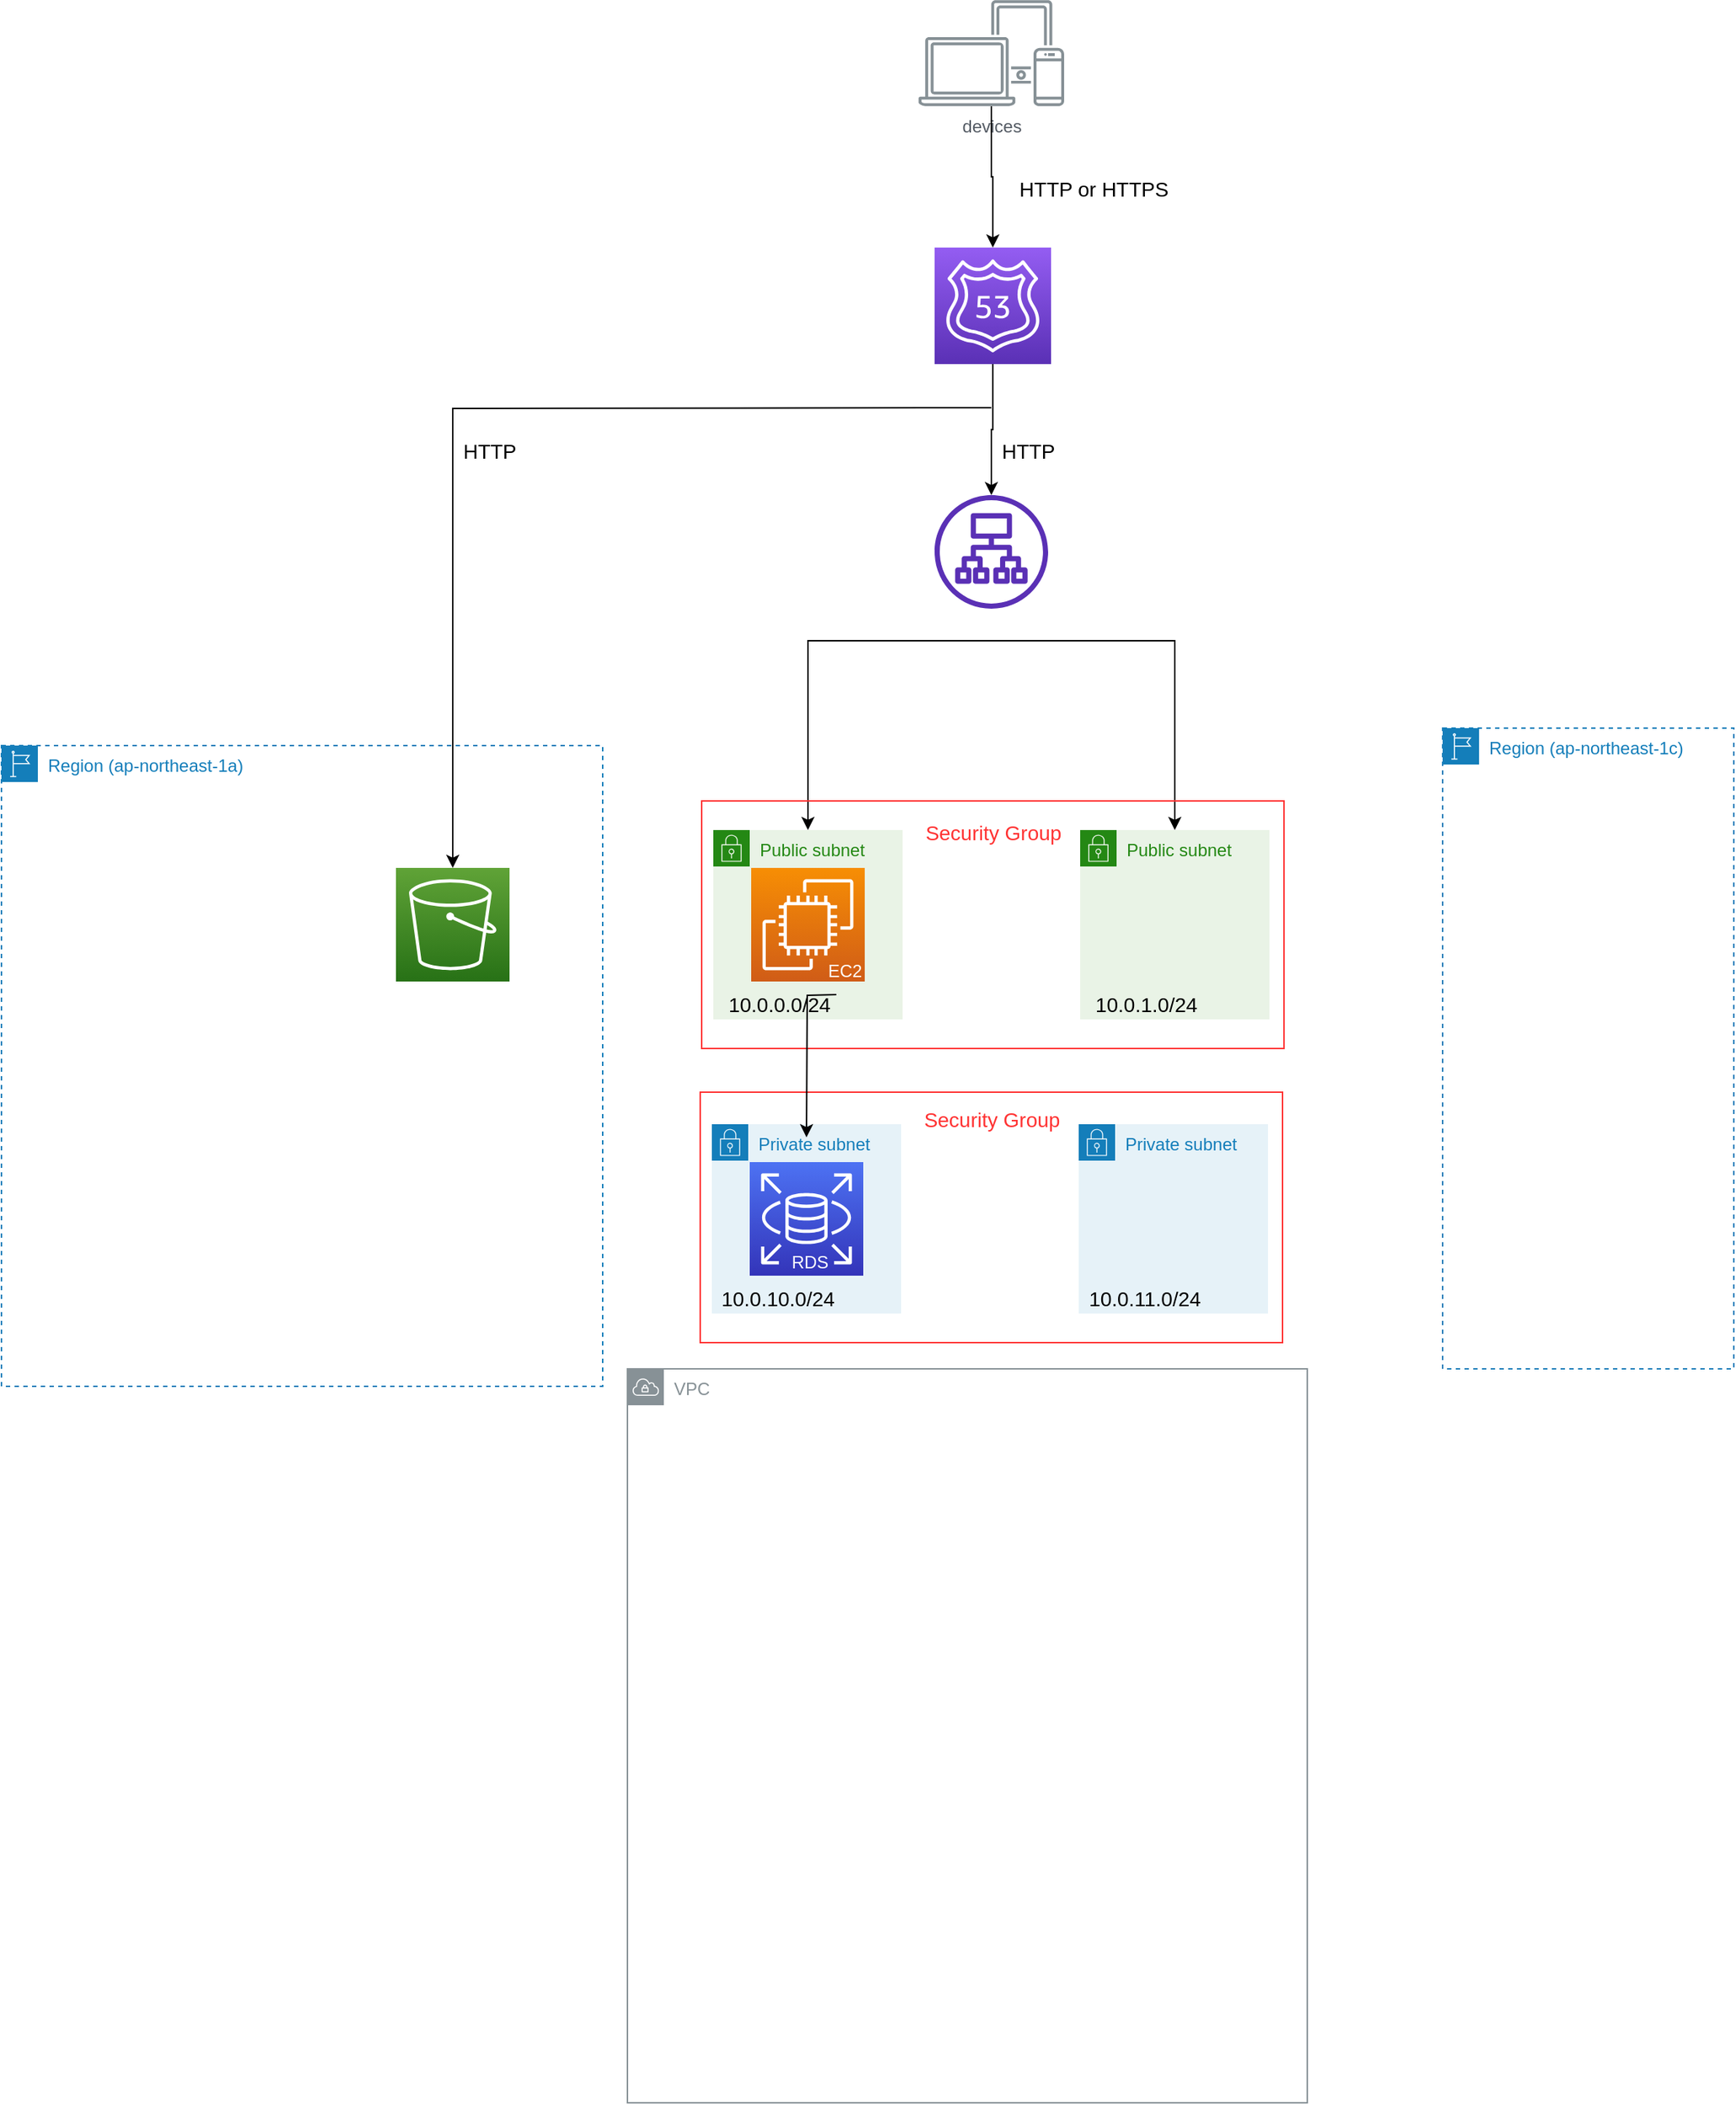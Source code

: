 <mxfile version="14.6.10" type="github">
  <diagram id="Ht1M8jgEwFfnCIfOTk4-" name="Page-1">
    <mxGraphModel dx="2346" dy="1422" grid="1" gridSize="10" guides="1" tooltips="1" connect="1" arrows="1" fold="1" page="1" pageScale="1" pageWidth="1169" pageHeight="827" math="0" shadow="0">
      <root>
        <mxCell id="0" />
        <mxCell id="1" parent="0" />
        <mxCell id="elFsV576toSTreKgKbLv-33" value="" style="rounded=0;whiteSpace=wrap;html=1;strokeColor=#FF3333;fillColor=none;" vertex="1" parent="1">
          <mxGeometry x="360" y="690" width="400" height="172" as="geometry" />
        </mxCell>
        <mxCell id="elFsV576toSTreKgKbLv-2" value="" style="points=[[0,0,0],[0.25,0,0],[0.5,0,0],[0.75,0,0],[1,0,0],[0,1,0],[0.25,1,0],[0.5,1,0],[0.75,1,0],[1,1,0],[0,0.25,0],[0,0.5,0],[0,0.75,0],[1,0.25,0],[1,0.5,0],[1,0.75,0]];outlineConnect=0;fontColor=#232F3E;gradientColor=#945DF2;gradientDirection=north;fillColor=#5A30B5;strokeColor=#ffffff;dashed=0;verticalLabelPosition=bottom;verticalAlign=top;align=center;html=1;fontSize=12;fontStyle=0;aspect=fixed;shape=mxgraph.aws4.resourceIcon;resIcon=mxgraph.aws4.route_53;" vertex="1" parent="1">
          <mxGeometry x="521" y="110" width="80" height="80" as="geometry" />
        </mxCell>
        <mxCell id="elFsV576toSTreKgKbLv-3" value="" style="outlineConnect=0;fontColor=#232F3E;gradientColor=none;fillColor=#5A30B5;strokeColor=none;dashed=0;verticalLabelPosition=bottom;verticalAlign=top;align=center;html=1;fontSize=12;fontStyle=0;aspect=fixed;pointerEvents=1;shape=mxgraph.aws4.application_load_balancer;" vertex="1" parent="1">
          <mxGeometry x="521" y="280" width="78" height="78" as="geometry" />
        </mxCell>
        <mxCell id="elFsV576toSTreKgKbLv-59" value="" style="edgeStyle=orthogonalEdgeStyle;rounded=0;orthogonalLoop=1;jettySize=auto;html=1;entryX=0.5;entryY=0;entryDx=0;entryDy=0;entryPerimeter=0;" edge="1" parent="1" source="elFsV576toSTreKgKbLv-9" target="elFsV576toSTreKgKbLv-2">
          <mxGeometry relative="1" as="geometry">
            <mxPoint x="560" y="50" as="sourcePoint" />
            <mxPoint x="560" y="101" as="targetPoint" />
          </mxGeometry>
        </mxCell>
        <mxCell id="elFsV576toSTreKgKbLv-9" value="devices" style="outlineConnect=0;gradientColor=none;fontColor=#545B64;strokeColor=none;fillColor=#879196;dashed=0;verticalLabelPosition=bottom;verticalAlign=top;align=center;html=1;fontSize=12;fontStyle=0;aspect=fixed;shape=mxgraph.aws4.illustration_devices;pointerEvents=1" vertex="1" parent="1">
          <mxGeometry x="510" y="-60" width="100" height="73" as="geometry" />
        </mxCell>
        <mxCell id="elFsV576toSTreKgKbLv-61" value="&lt;font style=&quot;font-size: 14px&quot;&gt;HTTP or HTTPS&lt;/font&gt;" style="text;html=1;align=center;verticalAlign=middle;resizable=0;points=[];autosize=1;strokeColor=none;" vertex="1" parent="1">
          <mxGeometry x="570" y="60" width="120" height="20" as="geometry" />
        </mxCell>
        <mxCell id="elFsV576toSTreKgKbLv-62" value="" style="endArrow=classic;html=1;rounded=0;edgeStyle=orthogonalEdgeStyle;exitX=0.5;exitY=1;exitDx=0;exitDy=0;exitPerimeter=0;" edge="1" parent="1" source="elFsV576toSTreKgKbLv-2" target="elFsV576toSTreKgKbLv-3">
          <mxGeometry width="50" height="50" relative="1" as="geometry">
            <mxPoint x="585" y="210" as="sourcePoint" />
            <mxPoint x="635" y="160" as="targetPoint" />
          </mxGeometry>
        </mxCell>
        <mxCell id="elFsV576toSTreKgKbLv-66" value="&lt;font style=&quot;font-size: 14px&quot;&gt;HTTP&lt;/font&gt;" style="text;html=1;align=center;verticalAlign=middle;resizable=0;points=[];autosize=1;strokeColor=none;" vertex="1" parent="1">
          <mxGeometry x="560" y="240" width="50" height="20" as="geometry" />
        </mxCell>
        <mxCell id="elFsV576toSTreKgKbLv-67" value="&lt;font style=&quot;font-size: 14px&quot;&gt;HTTP&lt;/font&gt;" style="text;html=1;align=center;verticalAlign=middle;resizable=0;points=[];autosize=1;strokeColor=none;" vertex="1" parent="1">
          <mxGeometry x="190" y="240" width="50" height="20" as="geometry" />
        </mxCell>
        <mxCell id="elFsV576toSTreKgKbLv-71" value="" style="endArrow=classic;html=1;rounded=0;edgeStyle=orthogonalEdgeStyle;entryX=0.5;entryY=0;entryDx=0;entryDy=0;entryPerimeter=0;" edge="1" parent="1" target="elFsV576toSTreKgKbLv-4">
          <mxGeometry width="50" height="50" relative="1" as="geometry">
            <mxPoint x="560" y="220" as="sourcePoint" />
            <mxPoint x="411" y="270" as="targetPoint" />
          </mxGeometry>
        </mxCell>
        <mxCell id="elFsV576toSTreKgKbLv-72" value="" style="edgeStyle=elbowEdgeStyle;elbow=horizontal;endArrow=classic;html=1;rounded=0;entryX=0.5;entryY=0;entryDx=0;entryDy=0;" edge="1" parent="1" target="elFsV576toSTreKgKbLv-12">
          <mxGeometry width="50" height="50" relative="1" as="geometry">
            <mxPoint x="560" y="380" as="sourcePoint" />
            <mxPoint x="434" y="430" as="targetPoint" />
            <Array as="points">
              <mxPoint x="434" y="440" />
            </Array>
          </mxGeometry>
        </mxCell>
        <mxCell id="elFsV576toSTreKgKbLv-49" value="Region (ap-northeast-1a)" style="points=[[0,0],[0.25,0],[0.5,0],[0.75,0],[1,0],[1,0.25],[1,0.5],[1,0.75],[1,1],[0.75,1],[0.5,1],[0.25,1],[0,1],[0,0.75],[0,0.5],[0,0.25]];outlineConnect=0;gradientColor=none;html=1;whiteSpace=wrap;fontSize=12;fontStyle=0;shape=mxgraph.aws4.group;grIcon=mxgraph.aws4.group_region;strokeColor=#147EBA;fillColor=none;verticalAlign=top;align=left;spacingLeft=30;fontColor=#147EBA;dashed=1;" vertex="1" parent="1">
          <mxGeometry x="-120" y="452" width="413" height="440" as="geometry" />
        </mxCell>
        <mxCell id="elFsV576toSTreKgKbLv-73" value="" style="endArrow=classic;html=1;rounded=0;edgeStyle=orthogonalEdgeStyle;entryX=0.5;entryY=0;entryDx=0;entryDy=0;" edge="1" parent="1" target="elFsV576toSTreKgKbLv-14">
          <mxGeometry width="50" height="50" relative="1" as="geometry">
            <mxPoint x="560" y="380" as="sourcePoint" />
            <mxPoint x="700" y="420" as="targetPoint" />
            <Array as="points">
              <mxPoint x="686" y="380" />
            </Array>
          </mxGeometry>
        </mxCell>
        <mxCell id="elFsV576toSTreKgKbLv-25" value="" style="rounded=0;whiteSpace=wrap;html=1;strokeColor=#FF3333;fillColor=none;" vertex="1" parent="1">
          <mxGeometry x="361" y="490" width="400" height="170" as="geometry" />
        </mxCell>
        <mxCell id="elFsV576toSTreKgKbLv-13" value="" style="group" vertex="1" connectable="0" parent="1">
          <mxGeometry x="369" y="510" width="130" height="130" as="geometry" />
        </mxCell>
        <mxCell id="elFsV576toSTreKgKbLv-12" value="Public subnet" style="points=[[0,0],[0.25,0],[0.5,0],[0.75,0],[1,0],[1,0.25],[1,0.5],[1,0.75],[1,1],[0.75,1],[0.5,1],[0.25,1],[0,1],[0,0.75],[0,0.5],[0,0.25]];outlineConnect=0;gradientColor=none;html=1;whiteSpace=wrap;fontSize=12;fontStyle=0;shape=mxgraph.aws4.group;grIcon=mxgraph.aws4.group_security_group;grStroke=0;strokeColor=#248814;fillColor=#E9F3E6;verticalAlign=top;align=left;spacingLeft=30;fontColor=#248814;dashed=0;" vertex="1" parent="elFsV576toSTreKgKbLv-13">
          <mxGeometry width="130" height="130" as="geometry" />
        </mxCell>
        <mxCell id="elFsV576toSTreKgKbLv-10" value="" style="points=[[0,0,0],[0.25,0,0],[0.5,0,0],[0.75,0,0],[1,0,0],[0,1,0],[0.25,1,0],[0.5,1,0],[0.75,1,0],[1,1,0],[0,0.25,0],[0,0.5,0],[0,0.75,0],[1,0.25,0],[1,0.5,0],[1,0.75,0]];outlineConnect=0;fontColor=#232F3E;gradientColor=#F78E04;gradientDirection=north;fillColor=#D05C17;strokeColor=#ffffff;dashed=0;verticalLabelPosition=bottom;verticalAlign=top;align=center;html=1;fontSize=12;fontStyle=0;aspect=fixed;shape=mxgraph.aws4.resourceIcon;resIcon=mxgraph.aws4.ec2;" vertex="1" parent="elFsV576toSTreKgKbLv-13">
          <mxGeometry x="26" y="26" width="78" height="78" as="geometry" />
        </mxCell>
        <mxCell id="elFsV576toSTreKgKbLv-20" value="&lt;font style=&quot;font-size: 14px&quot;&gt;10.0.0.0/24&lt;/font&gt;" style="text;html=1;align=center;verticalAlign=middle;resizable=0;points=[];autosize=1;strokeColor=none;" vertex="1" parent="elFsV576toSTreKgKbLv-13">
          <mxGeometry y="110" width="90" height="20" as="geometry" />
        </mxCell>
        <mxCell id="elFsV576toSTreKgKbLv-46" value="&lt;span style=&quot;font-size: 14px&quot;&gt;&lt;font color=&quot;#ff3333&quot;&gt;Security Group&lt;/font&gt;&lt;/span&gt;" style="text;html=1;align=center;verticalAlign=middle;resizable=0;points=[];autosize=1;strokeColor=none;" vertex="1" parent="1">
          <mxGeometry x="506" y="502" width="110" height="20" as="geometry" />
        </mxCell>
        <mxCell id="elFsV576toSTreKgKbLv-51" value="&lt;font color=&quot;#ffffff&quot;&gt;S3&lt;/font&gt;" style="text;html=1;align=center;verticalAlign=middle;resizable=0;points=[];autosize=1;strokeColor=none;" vertex="1" parent="1">
          <mxGeometry x="253" y="598" width="30" height="20" as="geometry" />
        </mxCell>
        <mxCell id="elFsV576toSTreKgKbLv-52" value="&lt;font color=&quot;#ffffff&quot;&gt;EC2&lt;/font&gt;" style="text;html=1;align=center;verticalAlign=middle;resizable=0;points=[];autosize=1;strokeColor=none;" vertex="1" parent="1">
          <mxGeometry x="439" y="597" width="40" height="20" as="geometry" />
        </mxCell>
        <mxCell id="elFsV576toSTreKgKbLv-4" value="" style="points=[[0,0,0],[0.25,0,0],[0.5,0,0],[0.75,0,0],[1,0,0],[0,1,0],[0.25,1,0],[0.5,1,0],[0.75,1,0],[1,1,0],[0,0.25,0],[0,0.5,0],[0,0.75,0],[1,0.25,0],[1,0.5,0],[1,0.75,0]];outlineConnect=0;fontColor=#232F3E;gradientColor=#60A337;gradientDirection=north;fillColor=#277116;strokeColor=#ffffff;dashed=0;verticalLabelPosition=bottom;verticalAlign=top;align=center;html=1;fontSize=12;fontStyle=0;aspect=fixed;shape=mxgraph.aws4.resourceIcon;resIcon=mxgraph.aws4.s3;" vertex="1" parent="1">
          <mxGeometry x="151" y="536" width="78" height="78" as="geometry" />
        </mxCell>
        <mxCell id="elFsV576toSTreKgKbLv-14" value="Public subnet" style="points=[[0,0],[0.25,0],[0.5,0],[0.75,0],[1,0],[1,0.25],[1,0.5],[1,0.75],[1,1],[0.75,1],[0.5,1],[0.25,1],[0,1],[0,0.75],[0,0.5],[0,0.25]];outlineConnect=0;gradientColor=none;html=1;whiteSpace=wrap;fontSize=12;fontStyle=0;shape=mxgraph.aws4.group;grIcon=mxgraph.aws4.group_security_group;grStroke=0;strokeColor=#248814;fillColor=#E9F3E6;verticalAlign=top;align=left;spacingLeft=30;fontColor=#248814;dashed=0;" vertex="1" parent="1">
          <mxGeometry x="621" y="510" width="130" height="130" as="geometry" />
        </mxCell>
        <mxCell id="elFsV576toSTreKgKbLv-21" value="&lt;font style=&quot;font-size: 14px&quot;&gt;10.0.1.0/24&lt;/font&gt;" style="text;html=1;align=center;verticalAlign=middle;resizable=0;points=[];autosize=1;strokeColor=none;" vertex="1" parent="1">
          <mxGeometry x="621" y="620" width="90" height="20" as="geometry" />
        </mxCell>
        <mxCell id="elFsV576toSTreKgKbLv-47" value="Region (ap-northeast-1c)" style="points=[[0,0],[0.25,0],[0.5,0],[0.75,0],[1,0],[1,0.25],[1,0.5],[1,0.75],[1,1],[0.75,1],[0.5,1],[0.25,1],[0,1],[0,0.75],[0,0.5],[0,0.25]];outlineConnect=0;gradientColor=none;html=1;whiteSpace=wrap;fontSize=12;fontStyle=0;shape=mxgraph.aws4.group;grIcon=mxgraph.aws4.group_region;strokeColor=#147EBA;fillColor=none;verticalAlign=top;align=left;spacingLeft=30;fontColor=#147EBA;dashed=1;" vertex="1" parent="1">
          <mxGeometry x="870" y="440" width="200" height="440" as="geometry" />
        </mxCell>
        <mxCell id="elFsV576toSTreKgKbLv-29" value="" style="group" vertex="1" connectable="0" parent="1">
          <mxGeometry x="620" y="712" width="130" height="130" as="geometry" />
        </mxCell>
        <mxCell id="elFsV576toSTreKgKbLv-19" value="Private subnet" style="points=[[0,0],[0.25,0],[0.5,0],[0.75,0],[1,0],[1,0.25],[1,0.5],[1,0.75],[1,1],[0.75,1],[0.5,1],[0.25,1],[0,1],[0,0.75],[0,0.5],[0,0.25]];outlineConnect=0;gradientColor=none;html=1;whiteSpace=wrap;fontSize=12;fontStyle=0;shape=mxgraph.aws4.group;grIcon=mxgraph.aws4.group_security_group;grStroke=0;strokeColor=#147EBA;fillColor=#E6F2F8;verticalAlign=top;align=left;spacingLeft=30;fontColor=#147EBA;dashed=0;" vertex="1" parent="elFsV576toSTreKgKbLv-29">
          <mxGeometry width="130" height="130" as="geometry" />
        </mxCell>
        <mxCell id="elFsV576toSTreKgKbLv-23" value="&lt;font style=&quot;font-size: 14px&quot;&gt;10.0.11.0/24&lt;/font&gt;" style="text;html=1;align=center;verticalAlign=middle;resizable=0;points=[];autosize=1;strokeColor=none;" vertex="1" parent="elFsV576toSTreKgKbLv-29">
          <mxGeometry y="110" width="90" height="20" as="geometry" />
        </mxCell>
        <mxCell id="elFsV576toSTreKgKbLv-30" value="" style="group" vertex="1" connectable="0" parent="1">
          <mxGeometry x="368" y="712" width="130" height="130" as="geometry" />
        </mxCell>
        <mxCell id="elFsV576toSTreKgKbLv-15" value="Private subnet" style="points=[[0,0],[0.25,0],[0.5,0],[0.75,0],[1,0],[1,0.25],[1,0.5],[1,0.75],[1,1],[0.75,1],[0.5,1],[0.25,1],[0,1],[0,0.75],[0,0.5],[0,0.25]];outlineConnect=0;gradientColor=none;html=1;whiteSpace=wrap;fontSize=12;fontStyle=0;shape=mxgraph.aws4.group;grIcon=mxgraph.aws4.group_security_group;grStroke=0;strokeColor=#147EBA;fillColor=#E6F2F8;verticalAlign=top;align=left;spacingLeft=30;fontColor=#147EBA;dashed=0;" vertex="1" parent="elFsV576toSTreKgKbLv-30">
          <mxGeometry width="130" height="130" as="geometry" />
        </mxCell>
        <mxCell id="elFsV576toSTreKgKbLv-11" value="" style="points=[[0,0,0],[0.25,0,0],[0.5,0,0],[0.75,0,0],[1,0,0],[0,1,0],[0.25,1,0],[0.5,1,0],[0.75,1,0],[1,1,0],[0,0.25,0],[0,0.5,0],[0,0.75,0],[1,0.25,0],[1,0.5,0],[1,0.75,0]];outlineConnect=0;fontColor=#232F3E;gradientColor=#4D72F3;gradientDirection=north;fillColor=#3334B9;strokeColor=#ffffff;dashed=0;verticalLabelPosition=bottom;verticalAlign=top;align=center;html=1;fontSize=12;fontStyle=0;aspect=fixed;shape=mxgraph.aws4.resourceIcon;resIcon=mxgraph.aws4.rds;" vertex="1" parent="elFsV576toSTreKgKbLv-30">
          <mxGeometry x="26" y="26" width="78" height="78" as="geometry" />
        </mxCell>
        <mxCell id="elFsV576toSTreKgKbLv-22" value="&lt;font style=&quot;font-size: 14px&quot;&gt;10.0.10.0/24&lt;/font&gt;" style="text;html=1;align=center;verticalAlign=middle;resizable=0;points=[];autosize=1;strokeColor=none;" vertex="1" parent="elFsV576toSTreKgKbLv-30">
          <mxGeometry y="110" width="90" height="20" as="geometry" />
        </mxCell>
        <mxCell id="elFsV576toSTreKgKbLv-45" value="&lt;span style=&quot;font-size: 14px&quot;&gt;&lt;font color=&quot;#ff3333&quot;&gt;Security Group&lt;/font&gt;&lt;/span&gt;" style="text;html=1;align=center;verticalAlign=middle;resizable=0;points=[];autosize=1;strokeColor=none;" vertex="1" parent="1">
          <mxGeometry x="505" y="699" width="110" height="20" as="geometry" />
        </mxCell>
        <mxCell id="elFsV576toSTreKgKbLv-53" value="&lt;font color=&quot;#ffffff&quot;&gt;RDS&lt;/font&gt;" style="text;html=1;align=center;verticalAlign=middle;resizable=0;points=[];autosize=1;strokeColor=none;" vertex="1" parent="1">
          <mxGeometry x="415" y="797" width="40" height="20" as="geometry" />
        </mxCell>
        <mxCell id="elFsV576toSTreKgKbLv-68" value="VPC" style="outlineConnect=0;gradientColor=none;html=1;whiteSpace=wrap;fontSize=12;fontStyle=0;shape=mxgraph.aws4.group;grIcon=mxgraph.aws4.group_vpc;strokeColor=#879196;fillColor=none;verticalAlign=top;align=left;spacingLeft=30;fontColor=#879196;dashed=0;" vertex="1" parent="1">
          <mxGeometry x="310" y="880" width="467" height="504" as="geometry" />
        </mxCell>
        <mxCell id="elFsV576toSTreKgKbLv-78" value="" style="endArrow=classic;html=1;rounded=0;edgeStyle=orthogonalEdgeStyle;exitX=0.75;exitY=1;exitDx=0;exitDy=0;exitPerimeter=0;" edge="1" parent="1">
          <mxGeometry width="50" height="50" relative="1" as="geometry">
            <mxPoint x="453.5" y="623" as="sourcePoint" />
            <mxPoint x="433.0" y="721" as="targetPoint" />
          </mxGeometry>
        </mxCell>
      </root>
    </mxGraphModel>
  </diagram>
</mxfile>
